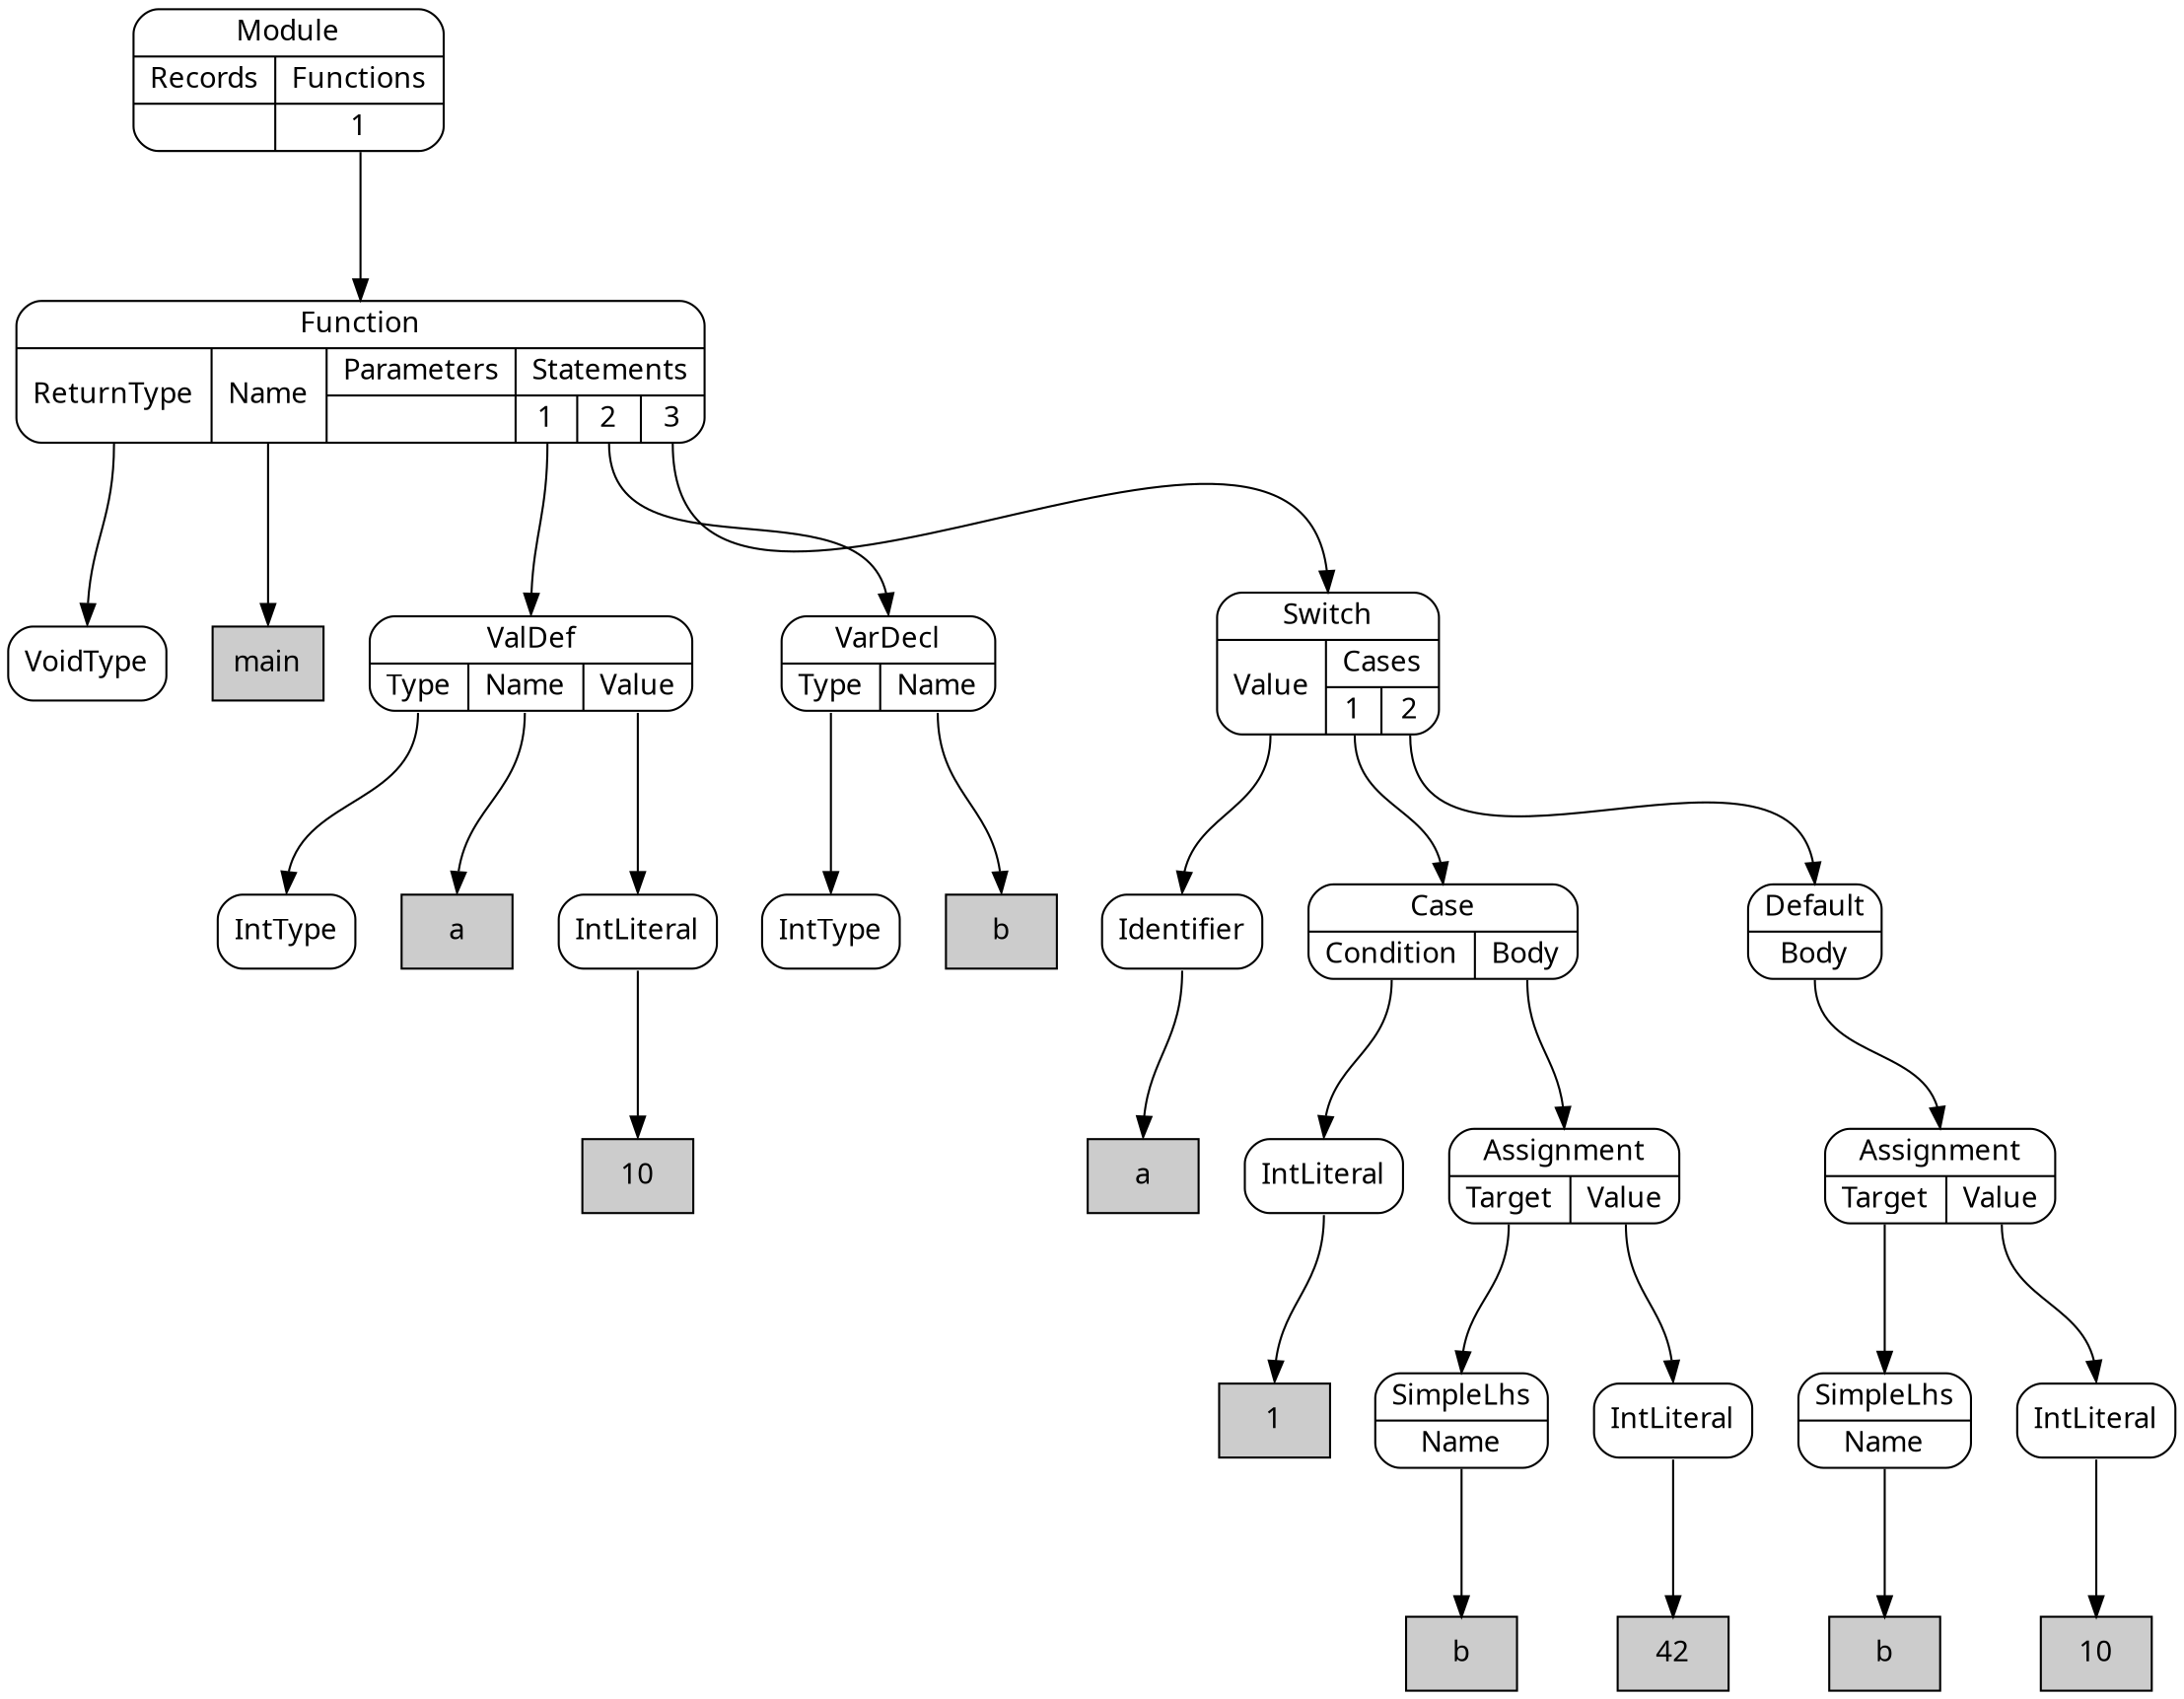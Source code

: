 digraph {
node [shape=Mrecord, style=filled, fillcolor=white, fontname="Calibri"];
graph [ordering=out, nodesep=0.3, ranksep=1];

# SimpleNode VoidType
node0 [label="VoidType", tooltip="VoidType"]

# DeclarationLiteral main
node1 [shape=box, label="main", fillcolor="#cccccc", tooltip="main"]

# SimpleNode IntType
node2 [label="IntType", tooltip="IntType"]

# DeclarationLiteral a
node3 [shape=box, label="a", fillcolor="#cccccc", tooltip="a"]

# Literal 10
node4 [shape=box, label="10", fillcolor="#cccccc", tooltip="10"]

# SimpleNode IntLiteral
node5:s -> node4:n
node5 [label="IntLiteral", tooltip="IntLiteral"]

# PortNode ValDef
node6:p0:s -> node2:n
node6:p1:s -> node3:n
node6:p2:s -> node5:n
node6 [label="{ValDef|{<p0>Type|<p1>Name|<p2>Value}}", tooltip="ValDef"]

# SimpleNode IntType
node7 [label="IntType", tooltip="IntType"]

# DeclarationLiteral b
node8 [shape=box, label="b", fillcolor="#cccccc", tooltip="b"]

# PortNode VarDecl
node9:p0:s -> node7:n
node9:p1:s -> node8:n
node9 [label="{VarDecl|{<p0>Type|<p1>Name}}", tooltip="VarDecl"]

# ReferenceLiteral a
node10 [shape=box, label="a", fillcolor="#cccccc", tooltip="a"]

# SimpleNode Identifier
node11:s -> node10:n
node11 [label="Identifier", tooltip="Identifier"]

# Literal 1
node12 [shape=box, label="1", fillcolor="#cccccc", tooltip="1"]

# SimpleNode IntLiteral
node13:s -> node12:n
node13 [label="IntLiteral", tooltip="IntLiteral"]

# ReferenceLiteral b
node14 [shape=box, label="b", fillcolor="#cccccc", tooltip="b"]

# PortNode SimpleLhs
node15:p0:s -> node14:n
node15 [label="{SimpleLhs|{<p0>Name}}", tooltip="SimpleLhs"]

# Literal 42
node16 [shape=box, label="42", fillcolor="#cccccc", tooltip="42"]

# SimpleNode IntLiteral
node17:s -> node16:n
node17 [label="IntLiteral", tooltip="IntLiteral"]

# PortNode Assignment
node18:p0:s -> node15:n
node18:p1:s -> node17:n
node18 [label="{Assignment|{<p0>Target|<p1>Value}}", tooltip="Assignment"]

# PortNode Case
node19:p0:s -> node13:n
node19:p1:s -> node18:n
node19 [label="{Case|{<p0>Condition|<p1>Body}}", tooltip="Case"]

# ReferenceLiteral b
node20 [shape=box, label="b", fillcolor="#cccccc", tooltip="b"]

# PortNode SimpleLhs
node21:p0:s -> node20:n
node21 [label="{SimpleLhs|{<p0>Name}}", tooltip="SimpleLhs"]

# Literal 10
node22 [shape=box, label="10", fillcolor="#cccccc", tooltip="10"]

# SimpleNode IntLiteral
node23:s -> node22:n
node23 [label="IntLiteral", tooltip="IntLiteral"]

# PortNode Assignment
node24:p0:s -> node21:n
node24:p1:s -> node23:n
node24 [label="{Assignment|{<p0>Target|<p1>Value}}", tooltip="Assignment"]

# PortNode Default
node25:p0:s -> node24:n
node25 [label="{Default|{<p0>Body}}", tooltip="Default"]

# PortNode Switch
node26:p0:s -> node11:n
node26:p1_0:s -> node19:n
node26:p1_1:s -> node25:n
node26 [label="{Switch|{<p0>Value|{Cases|{<p1_0>1|<p1_1>2}}}}", tooltip="Switch"]

# PortNode Function
node27:p0:s -> node0:n
node27:p1:s -> node1:n
node27:p3_0:s -> node6:n
node27:p3_1:s -> node9:n
node27:p3_2:s -> node26:n
node27 [label="{Function|{<p0>ReturnType|<p1>Name|{Parameters|{}}|{Statements|{<p3_0>1|<p3_1>2|<p3_2>3}}}}", tooltip="Function"]

# PortNode Module
node28:p1_0:s -> node27:n
node28 [label="{Module|{{Records|{}}|{Functions|{<p1_0>1}}}}", tooltip="Module"]

}
